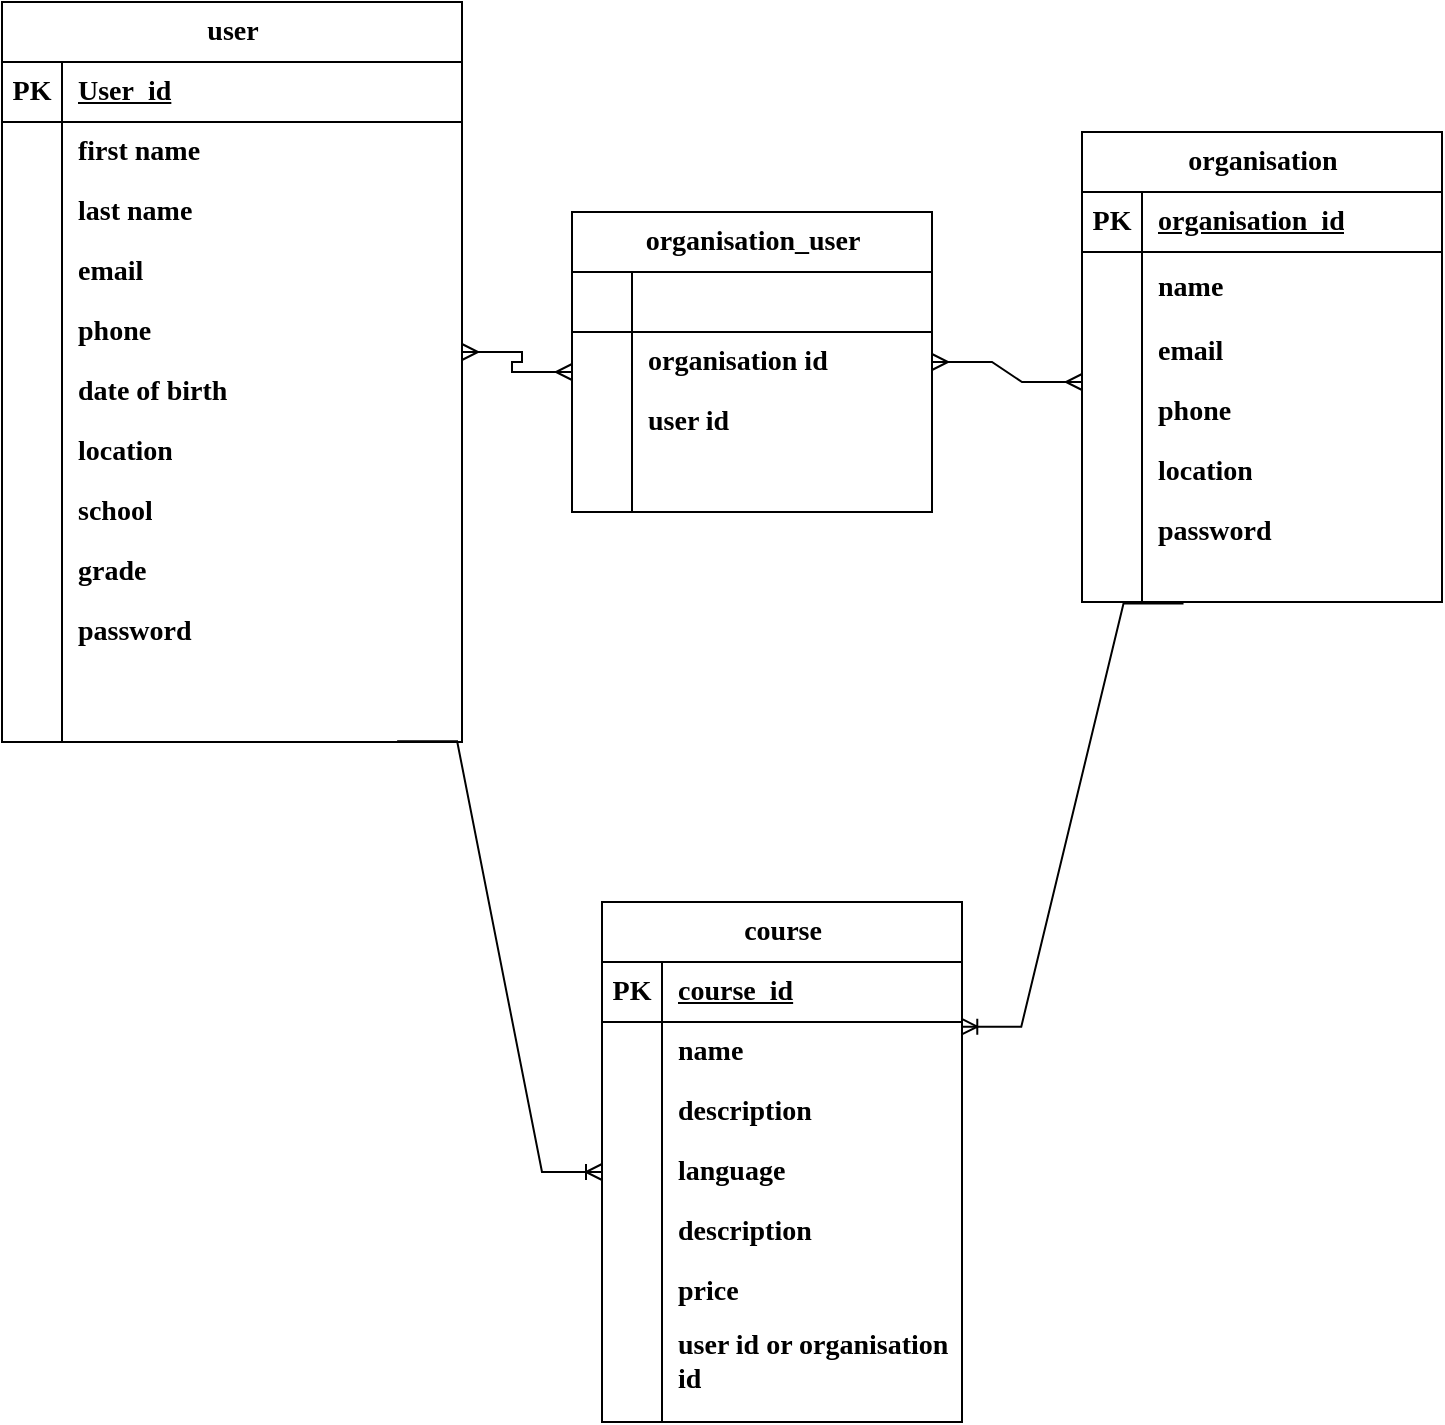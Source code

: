 <mxfile version="24.1.0" type="device">
  <diagram id="R2lEEEUBdFMjLlhIrx00" name="Page-1">
    <mxGraphModel dx="794" dy="519" grid="1" gridSize="10" guides="1" tooltips="1" connect="1" arrows="1" fold="1" page="1" pageScale="1" pageWidth="850" pageHeight="1100" math="0" shadow="0" extFonts="Permanent Marker^https://fonts.googleapis.com/css?family=Permanent+Marker">
      <root>
        <mxCell id="0" />
        <mxCell id="1" parent="0" />
        <mxCell id="Fb-shbF1qvet5zBBJjRl-1" value="user" style="shape=table;startSize=30;container=1;collapsible=1;childLayout=tableLayout;fixedRows=1;rowLines=0;fontStyle=1;align=center;resizeLast=1;html=1;fontFamily=Tahoma;fontSize=14;" parent="1" vertex="1">
          <mxGeometry x="50" y="60" width="230" height="370" as="geometry" />
        </mxCell>
        <mxCell id="Fb-shbF1qvet5zBBJjRl-2" value="" style="shape=tableRow;horizontal=0;startSize=0;swimlaneHead=0;swimlaneBody=0;fillColor=none;collapsible=0;dropTarget=0;points=[[0,0.5],[1,0.5]];portConstraint=eastwest;top=0;left=0;right=0;bottom=1;fontStyle=1;fontFamily=Tahoma;fontSize=14;" parent="Fb-shbF1qvet5zBBJjRl-1" vertex="1">
          <mxGeometry y="30" width="230" height="30" as="geometry" />
        </mxCell>
        <mxCell id="Fb-shbF1qvet5zBBJjRl-3" value="PK" style="shape=partialRectangle;connectable=0;fillColor=none;top=0;left=0;bottom=0;right=0;fontStyle=1;overflow=hidden;whiteSpace=wrap;html=1;fontFamily=Tahoma;fontSize=14;" parent="Fb-shbF1qvet5zBBJjRl-2" vertex="1">
          <mxGeometry width="30" height="30" as="geometry">
            <mxRectangle width="30" height="30" as="alternateBounds" />
          </mxGeometry>
        </mxCell>
        <mxCell id="Fb-shbF1qvet5zBBJjRl-4" value="User_id" style="shape=partialRectangle;connectable=0;fillColor=none;top=0;left=0;bottom=0;right=0;align=left;spacingLeft=6;fontStyle=5;overflow=hidden;whiteSpace=wrap;html=1;fontFamily=Tahoma;fontSize=14;" parent="Fb-shbF1qvet5zBBJjRl-2" vertex="1">
          <mxGeometry x="30" width="200" height="30" as="geometry">
            <mxRectangle width="200" height="30" as="alternateBounds" />
          </mxGeometry>
        </mxCell>
        <mxCell id="Fb-shbF1qvet5zBBJjRl-5" value="" style="shape=tableRow;horizontal=0;startSize=0;swimlaneHead=0;swimlaneBody=0;fillColor=none;collapsible=0;dropTarget=0;points=[[0,0.5],[1,0.5]];portConstraint=eastwest;top=0;left=0;right=0;bottom=0;fontStyle=1;fontFamily=Tahoma;fontSize=14;" parent="Fb-shbF1qvet5zBBJjRl-1" vertex="1">
          <mxGeometry y="60" width="230" height="30" as="geometry" />
        </mxCell>
        <mxCell id="Fb-shbF1qvet5zBBJjRl-6" value="" style="shape=partialRectangle;connectable=0;fillColor=none;top=0;left=0;bottom=0;right=0;editable=1;overflow=hidden;whiteSpace=wrap;html=1;fontStyle=1;fontFamily=Tahoma;fontSize=14;" parent="Fb-shbF1qvet5zBBJjRl-5" vertex="1">
          <mxGeometry width="30" height="30" as="geometry">
            <mxRectangle width="30" height="30" as="alternateBounds" />
          </mxGeometry>
        </mxCell>
        <mxCell id="Fb-shbF1qvet5zBBJjRl-7" value="first name" style="shape=partialRectangle;connectable=0;fillColor=none;top=0;left=0;bottom=0;right=0;align=left;spacingLeft=6;overflow=hidden;whiteSpace=wrap;html=1;fontStyle=1;fontFamily=Tahoma;fontSize=14;" parent="Fb-shbF1qvet5zBBJjRl-5" vertex="1">
          <mxGeometry x="30" width="200" height="30" as="geometry">
            <mxRectangle width="200" height="30" as="alternateBounds" />
          </mxGeometry>
        </mxCell>
        <mxCell id="Fb-shbF1qvet5zBBJjRl-8" value="" style="shape=tableRow;horizontal=0;startSize=0;swimlaneHead=0;swimlaneBody=0;fillColor=none;collapsible=0;dropTarget=0;points=[[0,0.5],[1,0.5]];portConstraint=eastwest;top=0;left=0;right=0;bottom=0;fontStyle=1;fontFamily=Tahoma;fontSize=14;" parent="Fb-shbF1qvet5zBBJjRl-1" vertex="1">
          <mxGeometry y="90" width="230" height="30" as="geometry" />
        </mxCell>
        <mxCell id="Fb-shbF1qvet5zBBJjRl-9" value="" style="shape=partialRectangle;connectable=0;fillColor=none;top=0;left=0;bottom=0;right=0;editable=1;overflow=hidden;whiteSpace=wrap;html=1;fontStyle=1;fontFamily=Tahoma;fontSize=14;" parent="Fb-shbF1qvet5zBBJjRl-8" vertex="1">
          <mxGeometry width="30" height="30" as="geometry">
            <mxRectangle width="30" height="30" as="alternateBounds" />
          </mxGeometry>
        </mxCell>
        <mxCell id="Fb-shbF1qvet5zBBJjRl-10" value="last name" style="shape=partialRectangle;connectable=0;fillColor=none;top=0;left=0;bottom=0;right=0;align=left;spacingLeft=6;overflow=hidden;whiteSpace=wrap;html=1;fontStyle=1;fontFamily=Tahoma;fontSize=14;" parent="Fb-shbF1qvet5zBBJjRl-8" vertex="1">
          <mxGeometry x="30" width="200" height="30" as="geometry">
            <mxRectangle width="200" height="30" as="alternateBounds" />
          </mxGeometry>
        </mxCell>
        <mxCell id="Fb-shbF1qvet5zBBJjRl-11" value="" style="shape=tableRow;horizontal=0;startSize=0;swimlaneHead=0;swimlaneBody=0;fillColor=none;collapsible=0;dropTarget=0;points=[[0,0.5],[1,0.5]];portConstraint=eastwest;top=0;left=0;right=0;bottom=0;fontStyle=1;fontFamily=Tahoma;fontSize=14;" parent="Fb-shbF1qvet5zBBJjRl-1" vertex="1">
          <mxGeometry y="120" width="230" height="30" as="geometry" />
        </mxCell>
        <mxCell id="Fb-shbF1qvet5zBBJjRl-12" value="" style="shape=partialRectangle;connectable=0;fillColor=none;top=0;left=0;bottom=0;right=0;editable=1;overflow=hidden;whiteSpace=wrap;html=1;fontStyle=1;fontFamily=Tahoma;fontSize=14;" parent="Fb-shbF1qvet5zBBJjRl-11" vertex="1">
          <mxGeometry width="30" height="30" as="geometry">
            <mxRectangle width="30" height="30" as="alternateBounds" />
          </mxGeometry>
        </mxCell>
        <mxCell id="Fb-shbF1qvet5zBBJjRl-13" value="email" style="shape=partialRectangle;connectable=0;fillColor=none;top=0;left=0;bottom=0;right=0;align=left;spacingLeft=6;overflow=hidden;whiteSpace=wrap;html=1;fontStyle=1;fontFamily=Tahoma;fontSize=14;" parent="Fb-shbF1qvet5zBBJjRl-11" vertex="1">
          <mxGeometry x="30" width="200" height="30" as="geometry">
            <mxRectangle width="200" height="30" as="alternateBounds" />
          </mxGeometry>
        </mxCell>
        <mxCell id="Fb-shbF1qvet5zBBJjRl-14" value="" style="shape=tableRow;horizontal=0;startSize=0;swimlaneHead=0;swimlaneBody=0;fillColor=none;collapsible=0;dropTarget=0;points=[[0,0.5],[1,0.5]];portConstraint=eastwest;top=0;left=0;right=0;bottom=0;fontStyle=1;fontFamily=Tahoma;fontSize=14;" parent="Fb-shbF1qvet5zBBJjRl-1" vertex="1">
          <mxGeometry y="150" width="230" height="30" as="geometry" />
        </mxCell>
        <mxCell id="Fb-shbF1qvet5zBBJjRl-15" value="" style="shape=partialRectangle;connectable=0;fillColor=none;top=0;left=0;bottom=0;right=0;editable=1;overflow=hidden;whiteSpace=wrap;html=1;fontStyle=1;fontFamily=Tahoma;fontSize=14;" parent="Fb-shbF1qvet5zBBJjRl-14" vertex="1">
          <mxGeometry width="30" height="30" as="geometry">
            <mxRectangle width="30" height="30" as="alternateBounds" />
          </mxGeometry>
        </mxCell>
        <mxCell id="Fb-shbF1qvet5zBBJjRl-16" value="phone" style="shape=partialRectangle;connectable=0;fillColor=none;top=0;left=0;bottom=0;right=0;align=left;spacingLeft=6;overflow=hidden;whiteSpace=wrap;html=1;fontStyle=1;fontFamily=Tahoma;fontSize=14;" parent="Fb-shbF1qvet5zBBJjRl-14" vertex="1">
          <mxGeometry x="30" width="200" height="30" as="geometry">
            <mxRectangle width="200" height="30" as="alternateBounds" />
          </mxGeometry>
        </mxCell>
        <mxCell id="Fb-shbF1qvet5zBBJjRl-17" value="" style="shape=tableRow;horizontal=0;startSize=0;swimlaneHead=0;swimlaneBody=0;fillColor=none;collapsible=0;dropTarget=0;points=[[0,0.5],[1,0.5]];portConstraint=eastwest;top=0;left=0;right=0;bottom=0;fontStyle=1;fontFamily=Tahoma;fontSize=14;" parent="Fb-shbF1qvet5zBBJjRl-1" vertex="1">
          <mxGeometry y="180" width="230" height="30" as="geometry" />
        </mxCell>
        <mxCell id="Fb-shbF1qvet5zBBJjRl-18" value="" style="shape=partialRectangle;connectable=0;fillColor=none;top=0;left=0;bottom=0;right=0;editable=1;overflow=hidden;whiteSpace=wrap;html=1;fontStyle=1;fontFamily=Tahoma;fontSize=14;" parent="Fb-shbF1qvet5zBBJjRl-17" vertex="1">
          <mxGeometry width="30" height="30" as="geometry">
            <mxRectangle width="30" height="30" as="alternateBounds" />
          </mxGeometry>
        </mxCell>
        <mxCell id="Fb-shbF1qvet5zBBJjRl-19" value="date of birth" style="shape=partialRectangle;connectable=0;fillColor=none;top=0;left=0;bottom=0;right=0;align=left;spacingLeft=6;overflow=hidden;whiteSpace=wrap;html=1;fontStyle=1;fontFamily=Tahoma;fontSize=14;" parent="Fb-shbF1qvet5zBBJjRl-17" vertex="1">
          <mxGeometry x="30" width="200" height="30" as="geometry">
            <mxRectangle width="200" height="30" as="alternateBounds" />
          </mxGeometry>
        </mxCell>
        <mxCell id="Fb-shbF1qvet5zBBJjRl-20" value="" style="shape=tableRow;horizontal=0;startSize=0;swimlaneHead=0;swimlaneBody=0;fillColor=none;collapsible=0;dropTarget=0;points=[[0,0.5],[1,0.5]];portConstraint=eastwest;top=0;left=0;right=0;bottom=0;fontStyle=1;fontFamily=Tahoma;fontSize=14;" parent="Fb-shbF1qvet5zBBJjRl-1" vertex="1">
          <mxGeometry y="210" width="230" height="30" as="geometry" />
        </mxCell>
        <mxCell id="Fb-shbF1qvet5zBBJjRl-21" value="" style="shape=partialRectangle;connectable=0;fillColor=none;top=0;left=0;bottom=0;right=0;editable=1;overflow=hidden;whiteSpace=wrap;html=1;fontStyle=1;fontFamily=Tahoma;fontSize=14;" parent="Fb-shbF1qvet5zBBJjRl-20" vertex="1">
          <mxGeometry width="30" height="30" as="geometry">
            <mxRectangle width="30" height="30" as="alternateBounds" />
          </mxGeometry>
        </mxCell>
        <mxCell id="Fb-shbF1qvet5zBBJjRl-22" value="location" style="shape=partialRectangle;connectable=0;fillColor=none;top=0;left=0;bottom=0;right=0;align=left;spacingLeft=6;overflow=hidden;whiteSpace=wrap;html=1;fontStyle=1;fontFamily=Tahoma;fontSize=14;" parent="Fb-shbF1qvet5zBBJjRl-20" vertex="1">
          <mxGeometry x="30" width="200" height="30" as="geometry">
            <mxRectangle width="200" height="30" as="alternateBounds" />
          </mxGeometry>
        </mxCell>
        <mxCell id="Fb-shbF1qvet5zBBJjRl-23" value="" style="shape=tableRow;horizontal=0;startSize=0;swimlaneHead=0;swimlaneBody=0;fillColor=none;collapsible=0;dropTarget=0;points=[[0,0.5],[1,0.5]];portConstraint=eastwest;top=0;left=0;right=0;bottom=1;fontStyle=1;fontFamily=Tahoma;fontSize=14;" parent="Fb-shbF1qvet5zBBJjRl-1" vertex="1">
          <mxGeometry y="240" width="230" height="130" as="geometry" />
        </mxCell>
        <mxCell id="Fb-shbF1qvet5zBBJjRl-24" value="" style="shape=partialRectangle;connectable=0;fillColor=none;top=0;left=0;bottom=0;right=0;fontStyle=1;overflow=hidden;whiteSpace=wrap;html=1;fontFamily=Tahoma;fontSize=14;" parent="Fb-shbF1qvet5zBBJjRl-23" vertex="1">
          <mxGeometry width="30" height="130" as="geometry">
            <mxRectangle width="30" height="130" as="alternateBounds" />
          </mxGeometry>
        </mxCell>
        <mxCell id="Fb-shbF1qvet5zBBJjRl-25" value="" style="shape=partialRectangle;connectable=0;fillColor=none;top=0;left=0;bottom=0;right=0;align=left;spacingLeft=6;fontStyle=5;overflow=hidden;whiteSpace=wrap;html=1;fontFamily=Tahoma;fontSize=14;" parent="Fb-shbF1qvet5zBBJjRl-23" vertex="1">
          <mxGeometry x="30" width="200" height="130" as="geometry">
            <mxRectangle width="200" height="130" as="alternateBounds" />
          </mxGeometry>
        </mxCell>
        <mxCell id="Fb-shbF1qvet5zBBJjRl-74" value="" style="shape=tableRow;horizontal=0;startSize=0;swimlaneHead=0;swimlaneBody=0;fillColor=none;collapsible=0;dropTarget=0;points=[[0,0.5],[1,0.5]];portConstraint=eastwest;top=0;left=0;right=0;bottom=0;fontStyle=1;fontFamily=Tahoma;fontSize=14;" parent="1" vertex="1">
          <mxGeometry x="60" y="280" width="230" height="30" as="geometry" />
        </mxCell>
        <mxCell id="Fb-shbF1qvet5zBBJjRl-75" value="" style="shape=partialRectangle;connectable=0;fillColor=none;top=0;left=0;bottom=0;right=0;editable=1;overflow=hidden;whiteSpace=wrap;html=1;fontStyle=1;fontFamily=Tahoma;fontSize=14;" parent="Fb-shbF1qvet5zBBJjRl-74" vertex="1">
          <mxGeometry width="30" height="30" as="geometry">
            <mxRectangle width="30" height="30" as="alternateBounds" />
          </mxGeometry>
        </mxCell>
        <mxCell id="Fb-shbF1qvet5zBBJjRl-77" value="" style="shape=tableRow;horizontal=0;startSize=0;swimlaneHead=0;swimlaneBody=0;fillColor=none;collapsible=0;dropTarget=0;points=[[0,0.5],[1,0.5]];portConstraint=eastwest;top=0;left=0;right=0;bottom=0;fontStyle=1;fontFamily=Tahoma;fontSize=14;" parent="1" vertex="1">
          <mxGeometry x="70" y="290" width="230" height="30" as="geometry" />
        </mxCell>
        <mxCell id="Fb-shbF1qvet5zBBJjRl-78" value="" style="shape=partialRectangle;connectable=0;fillColor=none;top=0;left=0;bottom=0;right=0;editable=1;overflow=hidden;whiteSpace=wrap;html=1;fontStyle=1;fontFamily=Tahoma;fontSize=14;" parent="Fb-shbF1qvet5zBBJjRl-77" vertex="1">
          <mxGeometry width="30" height="30" as="geometry">
            <mxRectangle width="30" height="30" as="alternateBounds" />
          </mxGeometry>
        </mxCell>
        <mxCell id="Fb-shbF1qvet5zBBJjRl-80" value="" style="shape=tableRow;horizontal=0;startSize=0;swimlaneHead=0;swimlaneBody=0;fillColor=none;collapsible=0;dropTarget=0;points=[[0,0.5],[1,0.5]];portConstraint=eastwest;top=0;left=0;right=0;bottom=0;fontStyle=1;fontFamily=Tahoma;fontSize=14;" parent="1" vertex="1">
          <mxGeometry x="50" y="350" width="230" height="30" as="geometry" />
        </mxCell>
        <mxCell id="Fb-shbF1qvet5zBBJjRl-81" value="" style="shape=partialRectangle;connectable=0;fillColor=none;top=0;left=0;bottom=0;right=0;editable=1;overflow=hidden;whiteSpace=wrap;html=1;fontStyle=1;fontFamily=Tahoma;fontSize=14;" parent="Fb-shbF1qvet5zBBJjRl-80" vertex="1">
          <mxGeometry width="30" height="30" as="geometry">
            <mxRectangle width="30" height="30" as="alternateBounds" />
          </mxGeometry>
        </mxCell>
        <mxCell id="Fb-shbF1qvet5zBBJjRl-79" value="grade" style="shape=partialRectangle;connectable=0;fillColor=none;top=0;left=0;bottom=0;right=0;align=left;spacingLeft=6;overflow=hidden;whiteSpace=wrap;html=1;fontStyle=1;fontFamily=Tahoma;fontSize=14;" parent="1" vertex="1">
          <mxGeometry x="80" y="330" width="200" height="30" as="geometry">
            <mxRectangle width="200" height="30" as="alternateBounds" />
          </mxGeometry>
        </mxCell>
        <mxCell id="Fb-shbF1qvet5zBBJjRl-76" value="school" style="shape=partialRectangle;connectable=0;fillColor=none;top=0;left=0;bottom=0;right=0;align=left;spacingLeft=6;overflow=hidden;whiteSpace=wrap;html=1;fontStyle=1;fontFamily=Tahoma;fontSize=14;" parent="1" vertex="1">
          <mxGeometry x="80" y="300" width="200" height="30" as="geometry">
            <mxRectangle width="200" height="30" as="alternateBounds" />
          </mxGeometry>
        </mxCell>
        <mxCell id="Fb-shbF1qvet5zBBJjRl-82" value="password" style="shape=partialRectangle;connectable=0;fillColor=none;top=0;left=0;bottom=0;right=0;align=left;spacingLeft=6;overflow=hidden;whiteSpace=wrap;html=1;fontStyle=1;fontFamily=Tahoma;fontSize=14;" parent="1" vertex="1">
          <mxGeometry x="80" y="360" width="200" height="30" as="geometry">
            <mxRectangle width="200" height="30" as="alternateBounds" />
          </mxGeometry>
        </mxCell>
        <mxCell id="Fb-shbF1qvet5zBBJjRl-84" value="organisation" style="shape=table;startSize=30;container=1;collapsible=1;childLayout=tableLayout;fixedRows=1;rowLines=0;fontStyle=1;align=center;resizeLast=1;html=1;fontFamily=Tahoma;fontSize=14;" parent="1" vertex="1">
          <mxGeometry x="590" y="125" width="180" height="235" as="geometry" />
        </mxCell>
        <mxCell id="Fb-shbF1qvet5zBBJjRl-85" value="" style="shape=tableRow;horizontal=0;startSize=0;swimlaneHead=0;swimlaneBody=0;fillColor=none;collapsible=0;dropTarget=0;points=[[0,0.5],[1,0.5]];portConstraint=eastwest;top=0;left=0;right=0;bottom=1;fontStyle=1;fontFamily=Tahoma;fontSize=14;" parent="Fb-shbF1qvet5zBBJjRl-84" vertex="1">
          <mxGeometry y="30" width="180" height="30" as="geometry" />
        </mxCell>
        <mxCell id="Fb-shbF1qvet5zBBJjRl-86" value="PK" style="shape=partialRectangle;connectable=0;fillColor=none;top=0;left=0;bottom=0;right=0;fontStyle=1;overflow=hidden;whiteSpace=wrap;html=1;fontFamily=Tahoma;fontSize=14;" parent="Fb-shbF1qvet5zBBJjRl-85" vertex="1">
          <mxGeometry width="30" height="30" as="geometry">
            <mxRectangle width="30" height="30" as="alternateBounds" />
          </mxGeometry>
        </mxCell>
        <mxCell id="Fb-shbF1qvet5zBBJjRl-87" value="organisation_id" style="shape=partialRectangle;connectable=0;fillColor=none;top=0;left=0;bottom=0;right=0;align=left;spacingLeft=6;fontStyle=5;overflow=hidden;whiteSpace=wrap;html=1;fontFamily=Tahoma;fontSize=14;" parent="Fb-shbF1qvet5zBBJjRl-85" vertex="1">
          <mxGeometry x="30" width="150" height="30" as="geometry">
            <mxRectangle width="150" height="30" as="alternateBounds" />
          </mxGeometry>
        </mxCell>
        <mxCell id="Fb-shbF1qvet5zBBJjRl-88" value="" style="shape=tableRow;horizontal=0;startSize=0;swimlaneHead=0;swimlaneBody=0;fillColor=none;collapsible=0;dropTarget=0;points=[[0,0.5],[1,0.5]];portConstraint=eastwest;top=0;left=0;right=0;bottom=0;fontStyle=1;fontFamily=Tahoma;fontSize=14;" parent="Fb-shbF1qvet5zBBJjRl-84" vertex="1">
          <mxGeometry y="60" width="180" height="35" as="geometry" />
        </mxCell>
        <mxCell id="Fb-shbF1qvet5zBBJjRl-89" value="" style="shape=partialRectangle;connectable=0;fillColor=none;top=0;left=0;bottom=0;right=0;editable=1;overflow=hidden;whiteSpace=wrap;html=1;fontStyle=1;fontFamily=Tahoma;fontSize=14;" parent="Fb-shbF1qvet5zBBJjRl-88" vertex="1">
          <mxGeometry width="30" height="35" as="geometry">
            <mxRectangle width="30" height="35" as="alternateBounds" />
          </mxGeometry>
        </mxCell>
        <mxCell id="Fb-shbF1qvet5zBBJjRl-90" value="name" style="shape=partialRectangle;connectable=0;fillColor=none;top=0;left=0;bottom=0;right=0;align=left;spacingLeft=6;overflow=hidden;whiteSpace=wrap;html=1;fontStyle=1;fontFamily=Tahoma;fontSize=14;" parent="Fb-shbF1qvet5zBBJjRl-88" vertex="1">
          <mxGeometry x="30" width="150" height="35" as="geometry">
            <mxRectangle width="150" height="35" as="alternateBounds" />
          </mxGeometry>
        </mxCell>
        <mxCell id="Fb-shbF1qvet5zBBJjRl-91" value="" style="shape=tableRow;horizontal=0;startSize=0;swimlaneHead=0;swimlaneBody=0;fillColor=none;collapsible=0;dropTarget=0;points=[[0,0.5],[1,0.5]];portConstraint=eastwest;top=0;left=0;right=0;bottom=0;fontStyle=1;fontFamily=Tahoma;fontSize=14;" parent="Fb-shbF1qvet5zBBJjRl-84" vertex="1">
          <mxGeometry y="95" width="180" height="30" as="geometry" />
        </mxCell>
        <mxCell id="Fb-shbF1qvet5zBBJjRl-92" value="" style="shape=partialRectangle;connectable=0;fillColor=none;top=0;left=0;bottom=0;right=0;editable=1;overflow=hidden;whiteSpace=wrap;html=1;fontStyle=1;fontFamily=Tahoma;fontSize=14;" parent="Fb-shbF1qvet5zBBJjRl-91" vertex="1">
          <mxGeometry width="30" height="30" as="geometry">
            <mxRectangle width="30" height="30" as="alternateBounds" />
          </mxGeometry>
        </mxCell>
        <mxCell id="Fb-shbF1qvet5zBBJjRl-93" value="email" style="shape=partialRectangle;connectable=0;fillColor=none;top=0;left=0;bottom=0;right=0;align=left;spacingLeft=6;overflow=hidden;whiteSpace=wrap;html=1;fontStyle=1;fontFamily=Tahoma;fontSize=14;" parent="Fb-shbF1qvet5zBBJjRl-91" vertex="1">
          <mxGeometry x="30" width="150" height="30" as="geometry">
            <mxRectangle width="150" height="30" as="alternateBounds" />
          </mxGeometry>
        </mxCell>
        <mxCell id="Fb-shbF1qvet5zBBJjRl-94" value="" style="shape=tableRow;horizontal=0;startSize=0;swimlaneHead=0;swimlaneBody=0;fillColor=none;collapsible=0;dropTarget=0;points=[[0,0.5],[1,0.5]];portConstraint=eastwest;top=0;left=0;right=0;bottom=0;fontStyle=1;fontFamily=Tahoma;fontSize=14;" parent="Fb-shbF1qvet5zBBJjRl-84" vertex="1">
          <mxGeometry y="125" width="180" height="30" as="geometry" />
        </mxCell>
        <mxCell id="Fb-shbF1qvet5zBBJjRl-95" value="" style="shape=partialRectangle;connectable=0;fillColor=none;top=0;left=0;bottom=0;right=0;editable=1;overflow=hidden;whiteSpace=wrap;html=1;fontStyle=1;fontFamily=Tahoma;fontSize=14;" parent="Fb-shbF1qvet5zBBJjRl-94" vertex="1">
          <mxGeometry width="30" height="30" as="geometry">
            <mxRectangle width="30" height="30" as="alternateBounds" />
          </mxGeometry>
        </mxCell>
        <mxCell id="Fb-shbF1qvet5zBBJjRl-96" value="phone" style="shape=partialRectangle;connectable=0;fillColor=none;top=0;left=0;bottom=0;right=0;align=left;spacingLeft=6;overflow=hidden;whiteSpace=wrap;html=1;fontStyle=1;fontFamily=Tahoma;fontSize=14;" parent="Fb-shbF1qvet5zBBJjRl-94" vertex="1">
          <mxGeometry x="30" width="150" height="30" as="geometry">
            <mxRectangle width="150" height="30" as="alternateBounds" />
          </mxGeometry>
        </mxCell>
        <mxCell id="Fb-shbF1qvet5zBBJjRl-100" value="" style="shape=tableRow;horizontal=0;startSize=0;swimlaneHead=0;swimlaneBody=0;fillColor=none;collapsible=0;dropTarget=0;points=[[0,0.5],[1,0.5]];portConstraint=eastwest;top=0;left=0;right=0;bottom=0;fontStyle=1;fontFamily=Tahoma;fontSize=14;" parent="Fb-shbF1qvet5zBBJjRl-84" vertex="1">
          <mxGeometry y="155" width="180" height="30" as="geometry" />
        </mxCell>
        <mxCell id="Fb-shbF1qvet5zBBJjRl-101" value="" style="shape=partialRectangle;connectable=0;fillColor=none;top=0;left=0;bottom=0;right=0;editable=1;overflow=hidden;whiteSpace=wrap;html=1;fontStyle=1;fontFamily=Tahoma;fontSize=14;" parent="Fb-shbF1qvet5zBBJjRl-100" vertex="1">
          <mxGeometry width="30" height="30" as="geometry">
            <mxRectangle width="30" height="30" as="alternateBounds" />
          </mxGeometry>
        </mxCell>
        <mxCell id="Fb-shbF1qvet5zBBJjRl-102" value="location" style="shape=partialRectangle;connectable=0;fillColor=none;top=0;left=0;bottom=0;right=0;align=left;spacingLeft=6;overflow=hidden;whiteSpace=wrap;html=1;fontStyle=1;fontFamily=Tahoma;fontSize=14;" parent="Fb-shbF1qvet5zBBJjRl-100" vertex="1">
          <mxGeometry x="30" width="150" height="30" as="geometry">
            <mxRectangle width="150" height="30" as="alternateBounds" />
          </mxGeometry>
        </mxCell>
        <mxCell id="Fb-shbF1qvet5zBBJjRl-103" value="" style="shape=tableRow;horizontal=0;startSize=0;swimlaneHead=0;swimlaneBody=0;fillColor=none;collapsible=0;dropTarget=0;points=[[0,0.5],[1,0.5]];portConstraint=eastwest;top=0;left=0;right=0;bottom=0;fontStyle=1;fontFamily=Tahoma;fontSize=14;" parent="Fb-shbF1qvet5zBBJjRl-84" vertex="1">
          <mxGeometry y="185" width="180" height="30" as="geometry" />
        </mxCell>
        <mxCell id="Fb-shbF1qvet5zBBJjRl-104" value="" style="shape=partialRectangle;connectable=0;fillColor=none;top=0;left=0;bottom=0;right=0;editable=1;overflow=hidden;whiteSpace=wrap;html=1;fontStyle=1;fontFamily=Tahoma;fontSize=14;" parent="Fb-shbF1qvet5zBBJjRl-103" vertex="1">
          <mxGeometry width="30" height="30" as="geometry">
            <mxRectangle width="30" height="30" as="alternateBounds" />
          </mxGeometry>
        </mxCell>
        <mxCell id="Fb-shbF1qvet5zBBJjRl-105" value="password" style="shape=partialRectangle;connectable=0;fillColor=none;top=0;left=0;bottom=0;right=0;align=left;spacingLeft=6;overflow=hidden;whiteSpace=wrap;html=1;fontStyle=1;fontFamily=Tahoma;fontSize=14;" parent="Fb-shbF1qvet5zBBJjRl-103" vertex="1">
          <mxGeometry x="30" width="150" height="30" as="geometry">
            <mxRectangle width="150" height="30" as="alternateBounds" />
          </mxGeometry>
        </mxCell>
        <mxCell id="Fb-shbF1qvet5zBBJjRl-97" value="" style="shape=tableRow;horizontal=0;startSize=0;swimlaneHead=0;swimlaneBody=0;fillColor=none;collapsible=0;dropTarget=0;points=[[0,0.5],[1,0.5]];portConstraint=eastwest;top=0;left=0;right=0;bottom=0;fontStyle=1;fontFamily=Tahoma;fontSize=14;" parent="Fb-shbF1qvet5zBBJjRl-84" vertex="1">
          <mxGeometry y="215" width="180" height="20" as="geometry" />
        </mxCell>
        <mxCell id="Fb-shbF1qvet5zBBJjRl-98" value="" style="shape=partialRectangle;connectable=0;fillColor=none;top=0;left=0;bottom=0;right=0;editable=1;overflow=hidden;whiteSpace=wrap;html=1;fontStyle=1;fontFamily=Tahoma;fontSize=14;" parent="Fb-shbF1qvet5zBBJjRl-97" vertex="1">
          <mxGeometry width="30" height="20" as="geometry">
            <mxRectangle width="30" height="20" as="alternateBounds" />
          </mxGeometry>
        </mxCell>
        <mxCell id="Fb-shbF1qvet5zBBJjRl-99" value="" style="shape=partialRectangle;connectable=0;fillColor=none;top=0;left=0;bottom=0;right=0;align=left;spacingLeft=6;overflow=hidden;whiteSpace=wrap;html=1;fontStyle=1;fontFamily=Tahoma;fontSize=14;" parent="Fb-shbF1qvet5zBBJjRl-97" vertex="1">
          <mxGeometry x="30" width="150" height="20" as="geometry">
            <mxRectangle width="150" height="20" as="alternateBounds" />
          </mxGeometry>
        </mxCell>
        <mxCell id="Fb-shbF1qvet5zBBJjRl-109" value="course" style="shape=table;startSize=30;container=1;collapsible=1;childLayout=tableLayout;fixedRows=1;rowLines=0;fontStyle=1;align=center;resizeLast=1;html=1;fontFamily=Tahoma;fontSize=14;" parent="1" vertex="1">
          <mxGeometry x="350" y="510" width="180" height="260" as="geometry" />
        </mxCell>
        <mxCell id="Fb-shbF1qvet5zBBJjRl-110" value="" style="shape=tableRow;horizontal=0;startSize=0;swimlaneHead=0;swimlaneBody=0;fillColor=none;collapsible=0;dropTarget=0;points=[[0,0.5],[1,0.5]];portConstraint=eastwest;top=0;left=0;right=0;bottom=1;fontStyle=1;fontFamily=Tahoma;fontSize=14;" parent="Fb-shbF1qvet5zBBJjRl-109" vertex="1">
          <mxGeometry y="30" width="180" height="30" as="geometry" />
        </mxCell>
        <mxCell id="Fb-shbF1qvet5zBBJjRl-111" value="PK" style="shape=partialRectangle;connectable=0;fillColor=none;top=0;left=0;bottom=0;right=0;fontStyle=1;overflow=hidden;whiteSpace=wrap;html=1;fontFamily=Tahoma;fontSize=14;" parent="Fb-shbF1qvet5zBBJjRl-110" vertex="1">
          <mxGeometry width="30" height="30" as="geometry">
            <mxRectangle width="30" height="30" as="alternateBounds" />
          </mxGeometry>
        </mxCell>
        <mxCell id="Fb-shbF1qvet5zBBJjRl-112" value="course_id" style="shape=partialRectangle;connectable=0;fillColor=none;top=0;left=0;bottom=0;right=0;align=left;spacingLeft=6;fontStyle=5;overflow=hidden;whiteSpace=wrap;html=1;fontFamily=Tahoma;fontSize=14;" parent="Fb-shbF1qvet5zBBJjRl-110" vertex="1">
          <mxGeometry x="30" width="150" height="30" as="geometry">
            <mxRectangle width="150" height="30" as="alternateBounds" />
          </mxGeometry>
        </mxCell>
        <mxCell id="Fb-shbF1qvet5zBBJjRl-113" value="" style="shape=tableRow;horizontal=0;startSize=0;swimlaneHead=0;swimlaneBody=0;fillColor=none;collapsible=0;dropTarget=0;points=[[0,0.5],[1,0.5]];portConstraint=eastwest;top=0;left=0;right=0;bottom=0;fontStyle=1;fontFamily=Tahoma;fontSize=14;" parent="Fb-shbF1qvet5zBBJjRl-109" vertex="1">
          <mxGeometry y="60" width="180" height="30" as="geometry" />
        </mxCell>
        <mxCell id="Fb-shbF1qvet5zBBJjRl-114" value="" style="shape=partialRectangle;connectable=0;fillColor=none;top=0;left=0;bottom=0;right=0;editable=1;overflow=hidden;whiteSpace=wrap;html=1;fontStyle=1;fontFamily=Tahoma;fontSize=14;" parent="Fb-shbF1qvet5zBBJjRl-113" vertex="1">
          <mxGeometry width="30" height="30" as="geometry">
            <mxRectangle width="30" height="30" as="alternateBounds" />
          </mxGeometry>
        </mxCell>
        <mxCell id="Fb-shbF1qvet5zBBJjRl-115" value="name" style="shape=partialRectangle;connectable=0;fillColor=none;top=0;left=0;bottom=0;right=0;align=left;spacingLeft=6;overflow=hidden;whiteSpace=wrap;html=1;fontStyle=1;fontFamily=Tahoma;fontSize=14;" parent="Fb-shbF1qvet5zBBJjRl-113" vertex="1">
          <mxGeometry x="30" width="150" height="30" as="geometry">
            <mxRectangle width="150" height="30" as="alternateBounds" />
          </mxGeometry>
        </mxCell>
        <mxCell id="Fb-shbF1qvet5zBBJjRl-116" value="" style="shape=tableRow;horizontal=0;startSize=0;swimlaneHead=0;swimlaneBody=0;fillColor=none;collapsible=0;dropTarget=0;points=[[0,0.5],[1,0.5]];portConstraint=eastwest;top=0;left=0;right=0;bottom=0;fontStyle=1;fontFamily=Tahoma;fontSize=14;" parent="Fb-shbF1qvet5zBBJjRl-109" vertex="1">
          <mxGeometry y="90" width="180" height="30" as="geometry" />
        </mxCell>
        <mxCell id="Fb-shbF1qvet5zBBJjRl-117" value="" style="shape=partialRectangle;connectable=0;fillColor=none;top=0;left=0;bottom=0;right=0;editable=1;overflow=hidden;whiteSpace=wrap;html=1;fontStyle=1;fontFamily=Tahoma;fontSize=14;" parent="Fb-shbF1qvet5zBBJjRl-116" vertex="1">
          <mxGeometry width="30" height="30" as="geometry">
            <mxRectangle width="30" height="30" as="alternateBounds" />
          </mxGeometry>
        </mxCell>
        <mxCell id="Fb-shbF1qvet5zBBJjRl-118" value="description" style="shape=partialRectangle;connectable=0;fillColor=none;top=0;left=0;bottom=0;right=0;align=left;spacingLeft=6;overflow=hidden;whiteSpace=wrap;html=1;fontStyle=1;fontFamily=Tahoma;fontSize=14;" parent="Fb-shbF1qvet5zBBJjRl-116" vertex="1">
          <mxGeometry x="30" width="150" height="30" as="geometry">
            <mxRectangle width="150" height="30" as="alternateBounds" />
          </mxGeometry>
        </mxCell>
        <mxCell id="Fb-shbF1qvet5zBBJjRl-119" value="" style="shape=tableRow;horizontal=0;startSize=0;swimlaneHead=0;swimlaneBody=0;fillColor=none;collapsible=0;dropTarget=0;points=[[0,0.5],[1,0.5]];portConstraint=eastwest;top=0;left=0;right=0;bottom=0;fontStyle=1;fontFamily=Tahoma;fontSize=14;" parent="Fb-shbF1qvet5zBBJjRl-109" vertex="1">
          <mxGeometry y="120" width="180" height="30" as="geometry" />
        </mxCell>
        <mxCell id="Fb-shbF1qvet5zBBJjRl-120" value="" style="shape=partialRectangle;connectable=0;fillColor=none;top=0;left=0;bottom=0;right=0;editable=1;overflow=hidden;whiteSpace=wrap;html=1;fontStyle=1;fontFamily=Tahoma;fontSize=14;" parent="Fb-shbF1qvet5zBBJjRl-119" vertex="1">
          <mxGeometry width="30" height="30" as="geometry">
            <mxRectangle width="30" height="30" as="alternateBounds" />
          </mxGeometry>
        </mxCell>
        <mxCell id="Fb-shbF1qvet5zBBJjRl-121" value="language" style="shape=partialRectangle;connectable=0;fillColor=none;top=0;left=0;bottom=0;right=0;align=left;spacingLeft=6;overflow=hidden;whiteSpace=wrap;html=1;fontStyle=1;fontFamily=Tahoma;fontSize=14;" parent="Fb-shbF1qvet5zBBJjRl-119" vertex="1">
          <mxGeometry x="30" width="150" height="30" as="geometry">
            <mxRectangle width="150" height="30" as="alternateBounds" />
          </mxGeometry>
        </mxCell>
        <mxCell id="Fb-shbF1qvet5zBBJjRl-125" value="" style="shape=tableRow;horizontal=0;startSize=0;swimlaneHead=0;swimlaneBody=0;fillColor=none;collapsible=0;dropTarget=0;points=[[0,0.5],[1,0.5]];portConstraint=eastwest;top=0;left=0;right=0;bottom=0;fontStyle=1;fontFamily=Tahoma;fontSize=14;" parent="Fb-shbF1qvet5zBBJjRl-109" vertex="1">
          <mxGeometry y="150" width="180" height="30" as="geometry" />
        </mxCell>
        <mxCell id="Fb-shbF1qvet5zBBJjRl-126" value="" style="shape=partialRectangle;connectable=0;fillColor=none;top=0;left=0;bottom=0;right=0;editable=1;overflow=hidden;whiteSpace=wrap;html=1;fontStyle=1;fontFamily=Tahoma;fontSize=14;" parent="Fb-shbF1qvet5zBBJjRl-125" vertex="1">
          <mxGeometry width="30" height="30" as="geometry">
            <mxRectangle width="30" height="30" as="alternateBounds" />
          </mxGeometry>
        </mxCell>
        <mxCell id="Fb-shbF1qvet5zBBJjRl-127" value="description" style="shape=partialRectangle;connectable=0;fillColor=none;top=0;left=0;bottom=0;right=0;align=left;spacingLeft=6;overflow=hidden;whiteSpace=wrap;html=1;fontStyle=1;fontFamily=Tahoma;fontSize=14;" parent="Fb-shbF1qvet5zBBJjRl-125" vertex="1">
          <mxGeometry x="30" width="150" height="30" as="geometry">
            <mxRectangle width="150" height="30" as="alternateBounds" />
          </mxGeometry>
        </mxCell>
        <mxCell id="Fb-shbF1qvet5zBBJjRl-128" value="" style="shape=tableRow;horizontal=0;startSize=0;swimlaneHead=0;swimlaneBody=0;fillColor=none;collapsible=0;dropTarget=0;points=[[0,0.5],[1,0.5]];portConstraint=eastwest;top=0;left=0;right=0;bottom=0;fontStyle=1;fontFamily=Tahoma;fontSize=14;" parent="Fb-shbF1qvet5zBBJjRl-109" vertex="1">
          <mxGeometry y="180" width="180" height="30" as="geometry" />
        </mxCell>
        <mxCell id="Fb-shbF1qvet5zBBJjRl-129" value="" style="shape=partialRectangle;connectable=0;fillColor=none;top=0;left=0;bottom=0;right=0;editable=1;overflow=hidden;whiteSpace=wrap;html=1;fontStyle=1;fontFamily=Tahoma;fontSize=14;" parent="Fb-shbF1qvet5zBBJjRl-128" vertex="1">
          <mxGeometry width="30" height="30" as="geometry">
            <mxRectangle width="30" height="30" as="alternateBounds" />
          </mxGeometry>
        </mxCell>
        <mxCell id="Fb-shbF1qvet5zBBJjRl-130" value="price" style="shape=partialRectangle;connectable=0;fillColor=none;top=0;left=0;bottom=0;right=0;align=left;spacingLeft=6;overflow=hidden;whiteSpace=wrap;html=1;fontStyle=1;fontFamily=Tahoma;fontSize=14;" parent="Fb-shbF1qvet5zBBJjRl-128" vertex="1">
          <mxGeometry x="30" width="150" height="30" as="geometry">
            <mxRectangle width="150" height="30" as="alternateBounds" />
          </mxGeometry>
        </mxCell>
        <mxCell id="Fb-shbF1qvet5zBBJjRl-131" value="" style="shape=tableRow;horizontal=0;startSize=0;swimlaneHead=0;swimlaneBody=0;fillColor=none;collapsible=0;dropTarget=0;points=[[0,0.5],[1,0.5]];portConstraint=eastwest;top=0;left=0;right=0;bottom=1;fontStyle=1;fontFamily=Tahoma;fontSize=14;" parent="Fb-shbF1qvet5zBBJjRl-109" vertex="1">
          <mxGeometry y="210" width="180" height="50" as="geometry" />
        </mxCell>
        <mxCell id="Fb-shbF1qvet5zBBJjRl-132" value="" style="shape=partialRectangle;connectable=0;fillColor=none;top=0;left=0;bottom=0;right=0;fontStyle=1;overflow=hidden;whiteSpace=wrap;html=1;fontFamily=Tahoma;fontSize=14;" parent="Fb-shbF1qvet5zBBJjRl-131" vertex="1">
          <mxGeometry width="30" height="50" as="geometry">
            <mxRectangle width="30" height="50" as="alternateBounds" />
          </mxGeometry>
        </mxCell>
        <mxCell id="Fb-shbF1qvet5zBBJjRl-133" value="" style="shape=partialRectangle;connectable=0;fillColor=none;top=0;left=0;bottom=0;right=0;align=left;spacingLeft=6;fontStyle=5;overflow=hidden;whiteSpace=wrap;html=1;fontFamily=Tahoma;fontSize=14;" parent="Fb-shbF1qvet5zBBJjRl-131" vertex="1">
          <mxGeometry x="30" width="150" height="50" as="geometry">
            <mxRectangle width="150" height="50" as="alternateBounds" />
          </mxGeometry>
        </mxCell>
        <mxCell id="Fb-shbF1qvet5zBBJjRl-134" value="" style="shape=tableRow;horizontal=0;startSize=0;swimlaneHead=0;swimlaneBody=0;fillColor=none;collapsible=0;dropTarget=0;points=[[0,0.5],[1,0.5]];portConstraint=eastwest;top=0;left=0;right=0;bottom=0;fontStyle=1;fontFamily=Tahoma;fontSize=14;" parent="1" vertex="1">
          <mxGeometry x="350" y="720" width="200" height="50" as="geometry" />
        </mxCell>
        <mxCell id="Fb-shbF1qvet5zBBJjRl-135" value="" style="shape=partialRectangle;connectable=0;fillColor=none;top=0;left=0;bottom=0;right=0;editable=1;overflow=hidden;whiteSpace=wrap;html=1;fontStyle=1;fontFamily=Tahoma;fontSize=14;" parent="Fb-shbF1qvet5zBBJjRl-134" vertex="1">
          <mxGeometry width="30" height="30" as="geometry">
            <mxRectangle width="30" height="30" as="alternateBounds" />
          </mxGeometry>
        </mxCell>
        <mxCell id="Fb-shbF1qvet5zBBJjRl-136" value="user id or organisation id" style="shape=partialRectangle;connectable=0;fillColor=none;top=0;left=0;bottom=0;right=0;align=left;spacingLeft=6;overflow=hidden;whiteSpace=wrap;html=1;fontStyle=1;fontFamily=Tahoma;fontSize=14;" parent="Fb-shbF1qvet5zBBJjRl-134" vertex="1">
          <mxGeometry x="30" width="150" height="40" as="geometry">
            <mxRectangle width="150" height="30" as="alternateBounds" />
          </mxGeometry>
        </mxCell>
        <mxCell id="Fb-shbF1qvet5zBBJjRl-137" value="" style="edgeStyle=entityRelationEdgeStyle;fontSize=14;html=1;endArrow=ERoneToMany;rounded=0;exitX=0.859;exitY=0.997;exitDx=0;exitDy=0;exitPerimeter=0;entryX=0;entryY=0.5;entryDx=0;entryDy=0;fontStyle=1;fontFamily=Tahoma;" parent="1" source="Fb-shbF1qvet5zBBJjRl-23" target="Fb-shbF1qvet5zBBJjRl-119" edge="1">
          <mxGeometry width="100" height="100" relative="1" as="geometry">
            <mxPoint x="380" y="490" as="sourcePoint" />
            <mxPoint x="240" y="650" as="targetPoint" />
          </mxGeometry>
        </mxCell>
        <mxCell id="Fb-shbF1qvet5zBBJjRl-138" value="" style="edgeStyle=entityRelationEdgeStyle;fontSize=14;html=1;endArrow=ERoneToMany;rounded=0;exitX=0.282;exitY=1.035;exitDx=0;exitDy=0;exitPerimeter=0;entryX=0.998;entryY=0.078;entryDx=0;entryDy=0;entryPerimeter=0;fontStyle=1;fontFamily=Tahoma;" parent="1" source="Fb-shbF1qvet5zBBJjRl-97" target="Fb-shbF1qvet5zBBJjRl-113" edge="1">
          <mxGeometry width="100" height="100" relative="1" as="geometry">
            <mxPoint x="590" y="600" as="sourcePoint" />
            <mxPoint x="690" y="500" as="targetPoint" />
          </mxGeometry>
        </mxCell>
        <mxCell id="Fb-shbF1qvet5zBBJjRl-152" value="organisation_user" style="shape=table;startSize=30;container=1;collapsible=1;childLayout=tableLayout;fixedRows=1;rowLines=0;fontStyle=1;align=center;resizeLast=1;html=1;fontFamily=Tahoma;fontSize=14;" parent="1" vertex="1">
          <mxGeometry x="335" y="165" width="180" height="150" as="geometry" />
        </mxCell>
        <mxCell id="Fb-shbF1qvet5zBBJjRl-153" value="" style="shape=tableRow;horizontal=0;startSize=0;swimlaneHead=0;swimlaneBody=0;fillColor=none;collapsible=0;dropTarget=0;points=[[0,0.5],[1,0.5]];portConstraint=eastwest;top=0;left=0;right=0;bottom=1;fontStyle=1;fontFamily=Tahoma;fontSize=14;" parent="Fb-shbF1qvet5zBBJjRl-152" vertex="1">
          <mxGeometry y="30" width="180" height="30" as="geometry" />
        </mxCell>
        <mxCell id="Fb-shbF1qvet5zBBJjRl-154" value="" style="shape=partialRectangle;connectable=0;fillColor=none;top=0;left=0;bottom=0;right=0;fontStyle=1;overflow=hidden;whiteSpace=wrap;html=1;fontFamily=Tahoma;fontSize=14;" parent="Fb-shbF1qvet5zBBJjRl-153" vertex="1">
          <mxGeometry width="30" height="30" as="geometry">
            <mxRectangle width="30" height="30" as="alternateBounds" />
          </mxGeometry>
        </mxCell>
        <mxCell id="Fb-shbF1qvet5zBBJjRl-155" value="" style="shape=partialRectangle;connectable=0;fillColor=none;top=0;left=0;bottom=0;right=0;align=left;spacingLeft=6;fontStyle=5;overflow=hidden;whiteSpace=wrap;html=1;fontFamily=Tahoma;fontSize=14;" parent="Fb-shbF1qvet5zBBJjRl-153" vertex="1">
          <mxGeometry x="30" width="150" height="30" as="geometry">
            <mxRectangle width="150" height="30" as="alternateBounds" />
          </mxGeometry>
        </mxCell>
        <mxCell id="Fb-shbF1qvet5zBBJjRl-156" value="" style="shape=tableRow;horizontal=0;startSize=0;swimlaneHead=0;swimlaneBody=0;fillColor=none;collapsible=0;dropTarget=0;points=[[0,0.5],[1,0.5]];portConstraint=eastwest;top=0;left=0;right=0;bottom=0;fontStyle=1;fontFamily=Tahoma;fontSize=14;" parent="Fb-shbF1qvet5zBBJjRl-152" vertex="1">
          <mxGeometry y="60" width="180" height="30" as="geometry" />
        </mxCell>
        <mxCell id="Fb-shbF1qvet5zBBJjRl-157" value="" style="shape=partialRectangle;connectable=0;fillColor=none;top=0;left=0;bottom=0;right=0;editable=1;overflow=hidden;whiteSpace=wrap;html=1;fontStyle=1;fontFamily=Tahoma;fontSize=14;" parent="Fb-shbF1qvet5zBBJjRl-156" vertex="1">
          <mxGeometry width="30" height="30" as="geometry">
            <mxRectangle width="30" height="30" as="alternateBounds" />
          </mxGeometry>
        </mxCell>
        <mxCell id="Fb-shbF1qvet5zBBJjRl-158" value="organisation id" style="shape=partialRectangle;connectable=0;fillColor=none;top=0;left=0;bottom=0;right=0;align=left;spacingLeft=6;overflow=hidden;whiteSpace=wrap;html=1;fontStyle=1;fontFamily=Tahoma;fontSize=14;" parent="Fb-shbF1qvet5zBBJjRl-156" vertex="1">
          <mxGeometry x="30" width="150" height="30" as="geometry">
            <mxRectangle width="150" height="30" as="alternateBounds" />
          </mxGeometry>
        </mxCell>
        <mxCell id="Fb-shbF1qvet5zBBJjRl-159" value="" style="shape=tableRow;horizontal=0;startSize=0;swimlaneHead=0;swimlaneBody=0;fillColor=none;collapsible=0;dropTarget=0;points=[[0,0.5],[1,0.5]];portConstraint=eastwest;top=0;left=0;right=0;bottom=0;fontStyle=1;fontFamily=Tahoma;fontSize=14;" parent="Fb-shbF1qvet5zBBJjRl-152" vertex="1">
          <mxGeometry y="90" width="180" height="30" as="geometry" />
        </mxCell>
        <mxCell id="Fb-shbF1qvet5zBBJjRl-160" value="" style="shape=partialRectangle;connectable=0;fillColor=none;top=0;left=0;bottom=0;right=0;editable=1;overflow=hidden;whiteSpace=wrap;html=1;fontStyle=1;fontFamily=Tahoma;fontSize=14;" parent="Fb-shbF1qvet5zBBJjRl-159" vertex="1">
          <mxGeometry width="30" height="30" as="geometry">
            <mxRectangle width="30" height="30" as="alternateBounds" />
          </mxGeometry>
        </mxCell>
        <mxCell id="Fb-shbF1qvet5zBBJjRl-161" value="user id" style="shape=partialRectangle;connectable=0;fillColor=none;top=0;left=0;bottom=0;right=0;align=left;spacingLeft=6;overflow=hidden;whiteSpace=wrap;html=1;fontStyle=1;fontFamily=Tahoma;fontSize=14;" parent="Fb-shbF1qvet5zBBJjRl-159" vertex="1">
          <mxGeometry x="30" width="150" height="30" as="geometry">
            <mxRectangle width="150" height="30" as="alternateBounds" />
          </mxGeometry>
        </mxCell>
        <mxCell id="Fb-shbF1qvet5zBBJjRl-162" value="" style="shape=tableRow;horizontal=0;startSize=0;swimlaneHead=0;swimlaneBody=0;fillColor=none;collapsible=0;dropTarget=0;points=[[0,0.5],[1,0.5]];portConstraint=eastwest;top=0;left=0;right=0;bottom=0;fontStyle=1;fontFamily=Tahoma;fontSize=14;" parent="Fb-shbF1qvet5zBBJjRl-152" vertex="1">
          <mxGeometry y="120" width="180" height="30" as="geometry" />
        </mxCell>
        <mxCell id="Fb-shbF1qvet5zBBJjRl-163" value="" style="shape=partialRectangle;connectable=0;fillColor=none;top=0;left=0;bottom=0;right=0;editable=1;overflow=hidden;whiteSpace=wrap;html=1;fontStyle=1;fontFamily=Tahoma;fontSize=14;" parent="Fb-shbF1qvet5zBBJjRl-162" vertex="1">
          <mxGeometry width="30" height="30" as="geometry">
            <mxRectangle width="30" height="30" as="alternateBounds" />
          </mxGeometry>
        </mxCell>
        <mxCell id="Fb-shbF1qvet5zBBJjRl-164" value="" style="shape=partialRectangle;connectable=0;fillColor=none;top=0;left=0;bottom=0;right=0;align=left;spacingLeft=6;overflow=hidden;whiteSpace=wrap;html=1;fontStyle=1;fontFamily=Tahoma;fontSize=14;" parent="Fb-shbF1qvet5zBBJjRl-162" vertex="1">
          <mxGeometry x="30" width="150" height="30" as="geometry">
            <mxRectangle width="150" height="30" as="alternateBounds" />
          </mxGeometry>
        </mxCell>
        <mxCell id="Fb-shbF1qvet5zBBJjRl-165" value="" style="edgeStyle=entityRelationEdgeStyle;fontSize=14;html=1;endArrow=ERmany;startArrow=ERmany;rounded=0;exitX=1;exitY=0.5;exitDx=0;exitDy=0;fontStyle=1;fontFamily=Tahoma;" parent="1" source="Fb-shbF1qvet5zBBJjRl-156" edge="1">
          <mxGeometry width="100" height="100" relative="1" as="geometry">
            <mxPoint x="590" y="380" as="sourcePoint" />
            <mxPoint x="590" y="250" as="targetPoint" />
          </mxGeometry>
        </mxCell>
        <mxCell id="Fb-shbF1qvet5zBBJjRl-166" value="" style="edgeStyle=entityRelationEdgeStyle;fontSize=14;html=1;endArrow=ERmany;startArrow=ERmany;rounded=0;fontStyle=1;fontFamily=Tahoma;" parent="1" edge="1">
          <mxGeometry width="100" height="100" relative="1" as="geometry">
            <mxPoint x="280" y="235" as="sourcePoint" />
            <mxPoint x="335" y="245" as="targetPoint" />
            <Array as="points">
              <mxPoint x="45" y="235" />
              <mxPoint x="245" y="245" />
            </Array>
          </mxGeometry>
        </mxCell>
      </root>
    </mxGraphModel>
  </diagram>
</mxfile>
